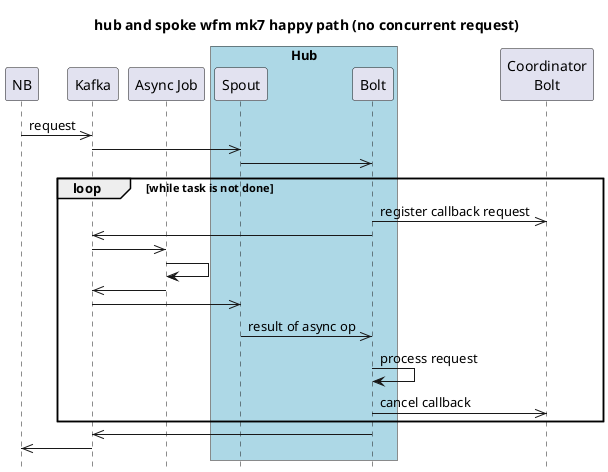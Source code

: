 @startuml
title hub and spoke wfm mk7 happy path (no concurrent request)
hide footbox

participant NB

participant "Kafka" as bus
participant "Async Job" as async_job


box "Hub" #LightBlue
    participant "Spout" as sp_hub
    participant "Bolt" as bolt_hub
end box
participant "Coordinator\nBolt" as coordinator

NB ->> bus : request
sp_hub <<- bus
sp_hub ->> bolt_hub

loop while task is not done
    bolt_hub ->> coordinator : register callback request
    bolt_hub ->> bus
    async_job <<- bus
    async_job -> async_job
    async_job ->> bus
    sp_hub <<- bus
    sp_hub ->> bolt_hub : result of async op
    bolt_hub -> bolt_hub : process request
    bolt_hub ->> coordinator : cancel callback
end

bolt_hub ->> bus
NB <<- bus

@enduml